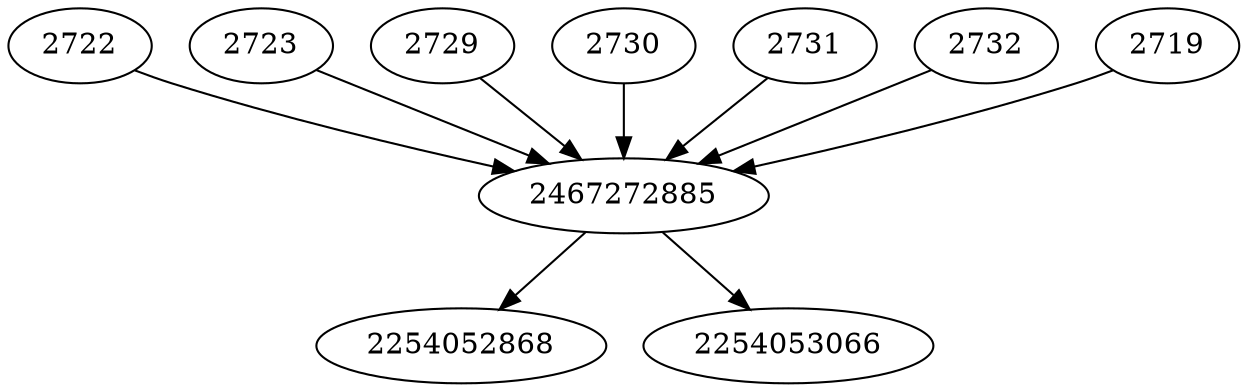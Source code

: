 strict digraph  {
2722;
2723;
2254052868;
2729;
2730;
2731;
2732;
2254053066;
2467272885;
2719;
2722 -> 2467272885;
2723 -> 2467272885;
2729 -> 2467272885;
2730 -> 2467272885;
2731 -> 2467272885;
2732 -> 2467272885;
2467272885 -> 2254052868;
2467272885 -> 2254053066;
2719 -> 2467272885;
}
